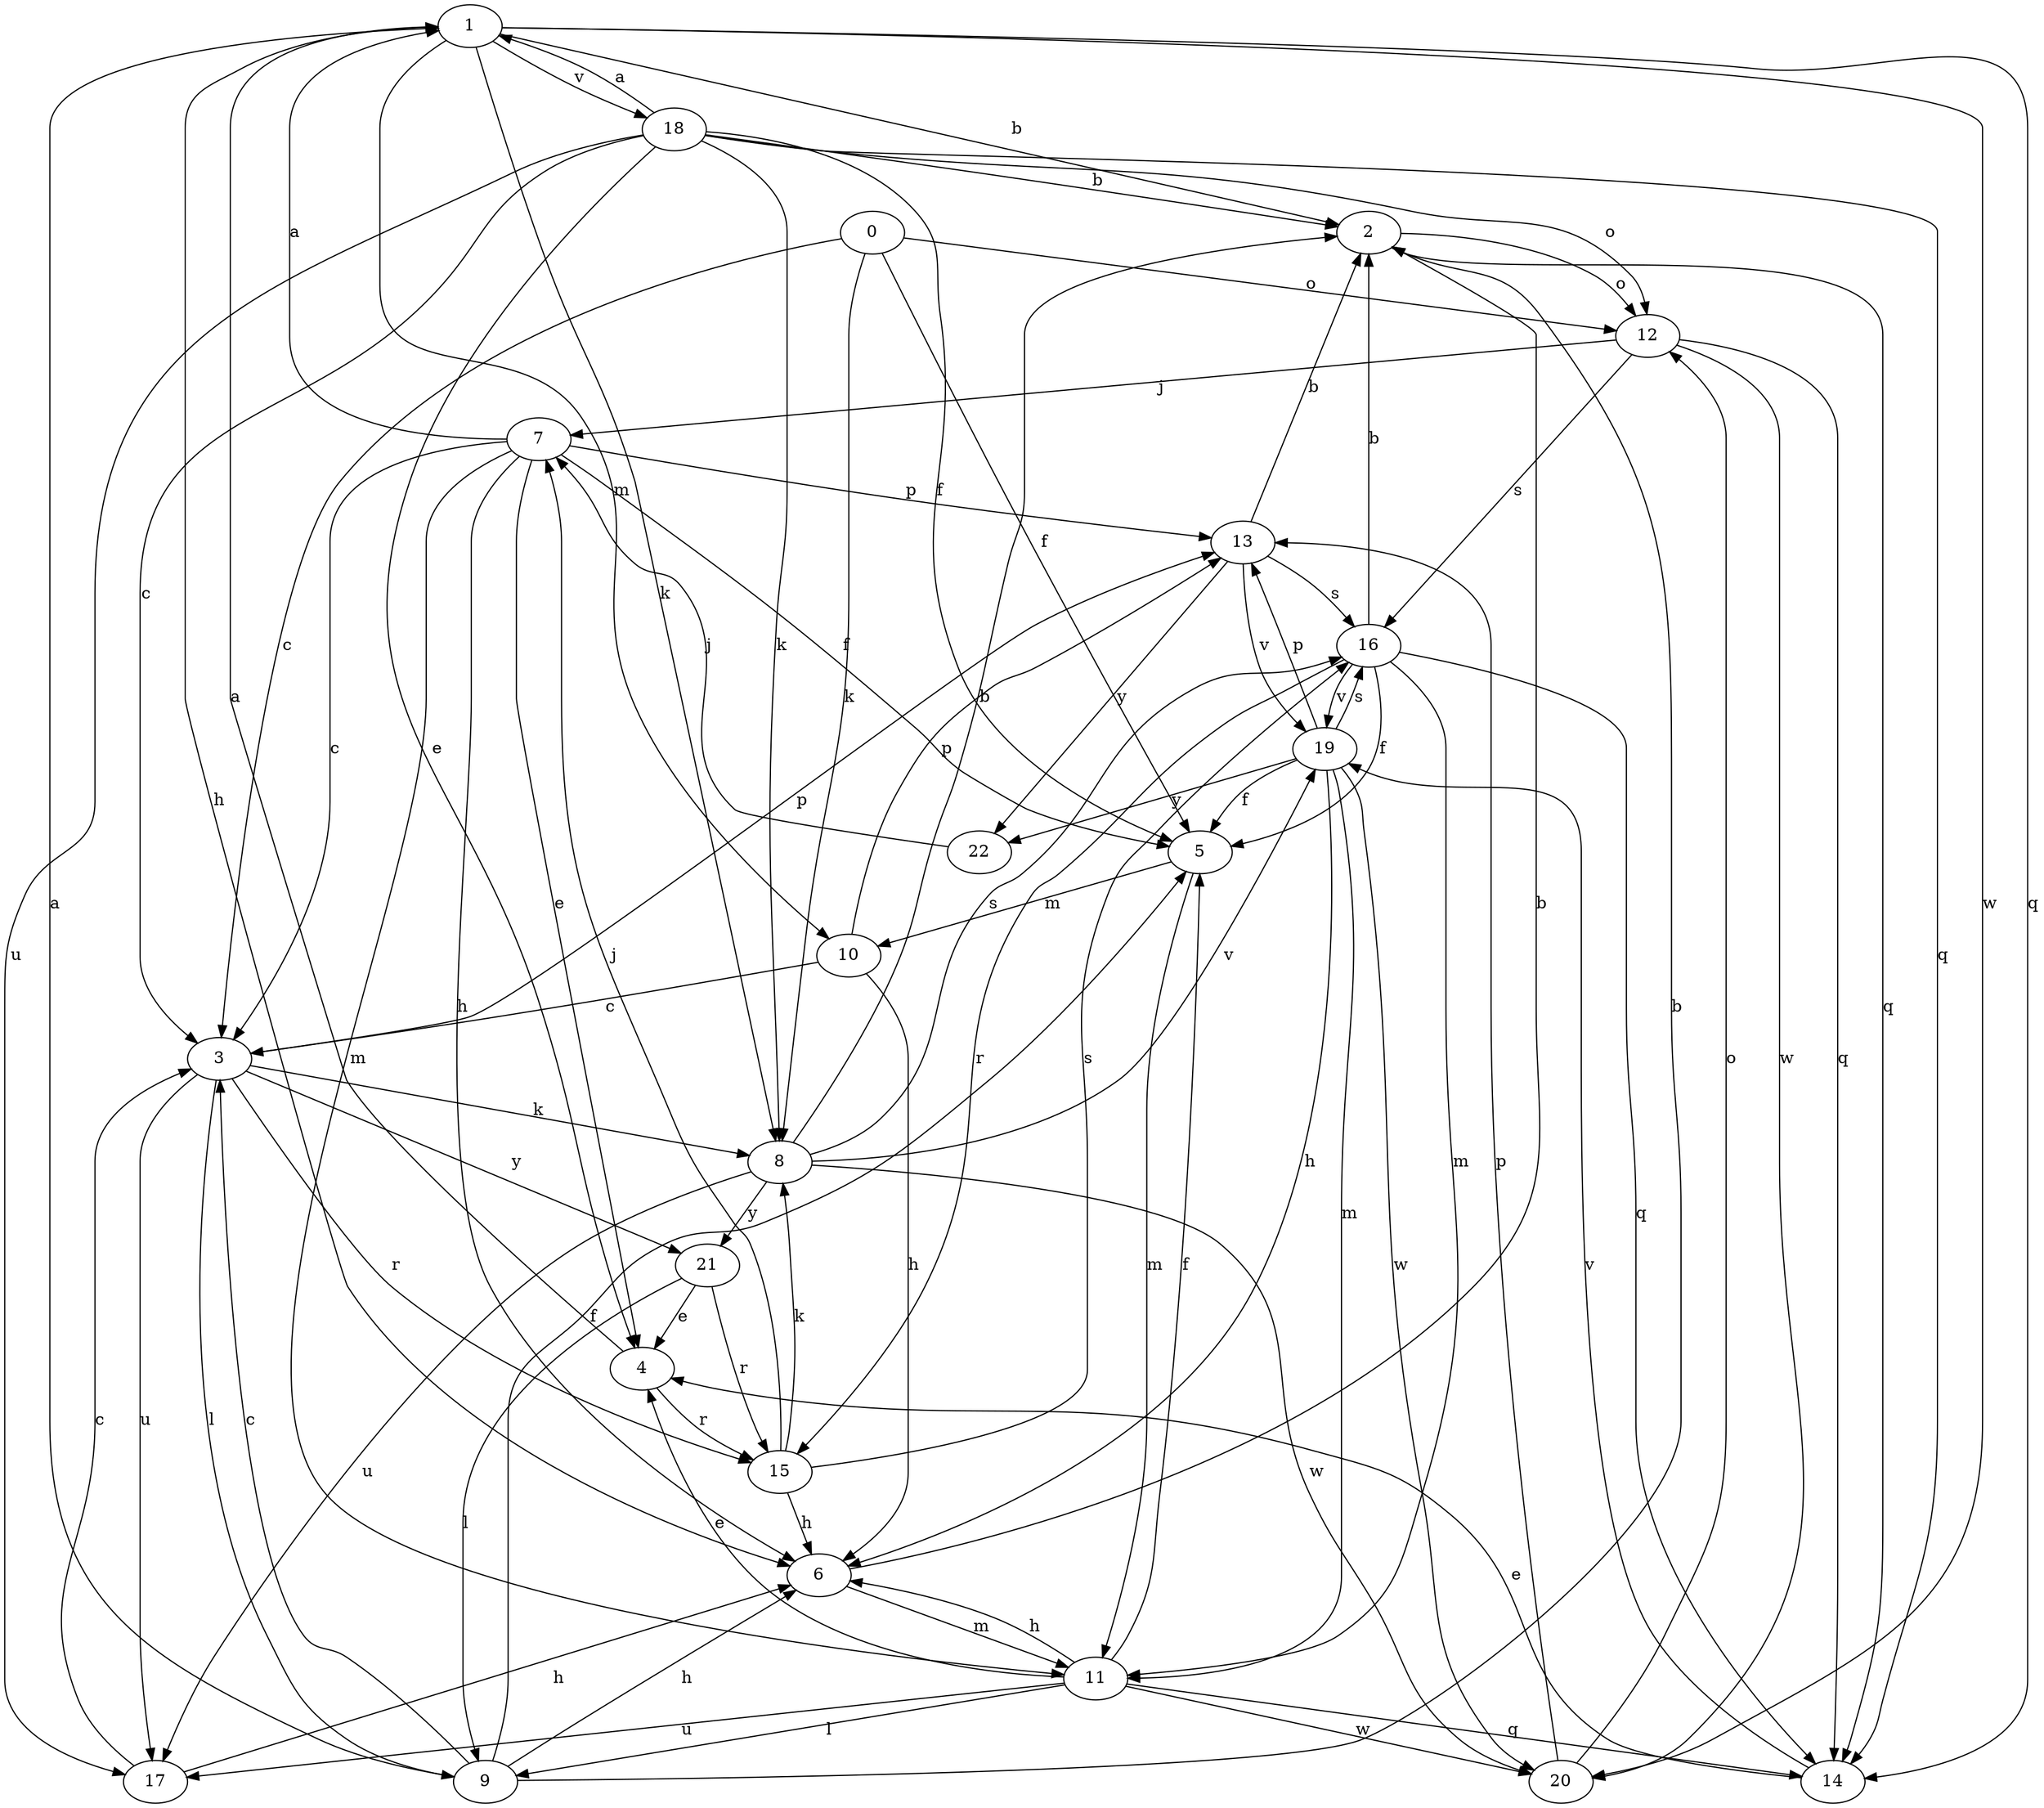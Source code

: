 strict digraph  {
1;
2;
3;
4;
5;
0;
6;
7;
8;
9;
10;
11;
12;
13;
14;
15;
16;
17;
18;
19;
20;
21;
22;
1 -> 2  [label=b];
1 -> 6  [label=h];
1 -> 8  [label=k];
1 -> 10  [label=m];
1 -> 14  [label=q];
1 -> 18  [label=v];
1 -> 20  [label=w];
2 -> 12  [label=o];
2 -> 14  [label=q];
3 -> 8  [label=k];
3 -> 9  [label=l];
3 -> 13  [label=p];
3 -> 15  [label=r];
3 -> 17  [label=u];
3 -> 21  [label=y];
4 -> 1  [label=a];
4 -> 15  [label=r];
5 -> 10  [label=m];
5 -> 11  [label=m];
0 -> 3  [label=c];
0 -> 5  [label=f];
0 -> 8  [label=k];
0 -> 12  [label=o];
6 -> 2  [label=b];
6 -> 11  [label=m];
7 -> 1  [label=a];
7 -> 3  [label=c];
7 -> 4  [label=e];
7 -> 5  [label=f];
7 -> 6  [label=h];
7 -> 11  [label=m];
7 -> 13  [label=p];
8 -> 2  [label=b];
8 -> 16  [label=s];
8 -> 17  [label=u];
8 -> 19  [label=v];
8 -> 20  [label=w];
8 -> 21  [label=y];
9 -> 1  [label=a];
9 -> 2  [label=b];
9 -> 3  [label=c];
9 -> 5  [label=f];
9 -> 6  [label=h];
10 -> 3  [label=c];
10 -> 6  [label=h];
10 -> 13  [label=p];
11 -> 4  [label=e];
11 -> 5  [label=f];
11 -> 6  [label=h];
11 -> 9  [label=l];
11 -> 14  [label=q];
11 -> 17  [label=u];
11 -> 20  [label=w];
12 -> 7  [label=j];
12 -> 14  [label=q];
12 -> 16  [label=s];
12 -> 20  [label=w];
13 -> 2  [label=b];
13 -> 16  [label=s];
13 -> 19  [label=v];
13 -> 22  [label=y];
14 -> 4  [label=e];
14 -> 19  [label=v];
15 -> 6  [label=h];
15 -> 7  [label=j];
15 -> 8  [label=k];
15 -> 16  [label=s];
16 -> 2  [label=b];
16 -> 5  [label=f];
16 -> 11  [label=m];
16 -> 14  [label=q];
16 -> 15  [label=r];
16 -> 19  [label=v];
17 -> 3  [label=c];
17 -> 6  [label=h];
18 -> 1  [label=a];
18 -> 2  [label=b];
18 -> 3  [label=c];
18 -> 4  [label=e];
18 -> 5  [label=f];
18 -> 8  [label=k];
18 -> 12  [label=o];
18 -> 14  [label=q];
18 -> 17  [label=u];
19 -> 5  [label=f];
19 -> 6  [label=h];
19 -> 11  [label=m];
19 -> 13  [label=p];
19 -> 16  [label=s];
19 -> 20  [label=w];
19 -> 22  [label=y];
20 -> 12  [label=o];
20 -> 13  [label=p];
21 -> 4  [label=e];
21 -> 9  [label=l];
21 -> 15  [label=r];
22 -> 7  [label=j];
}
